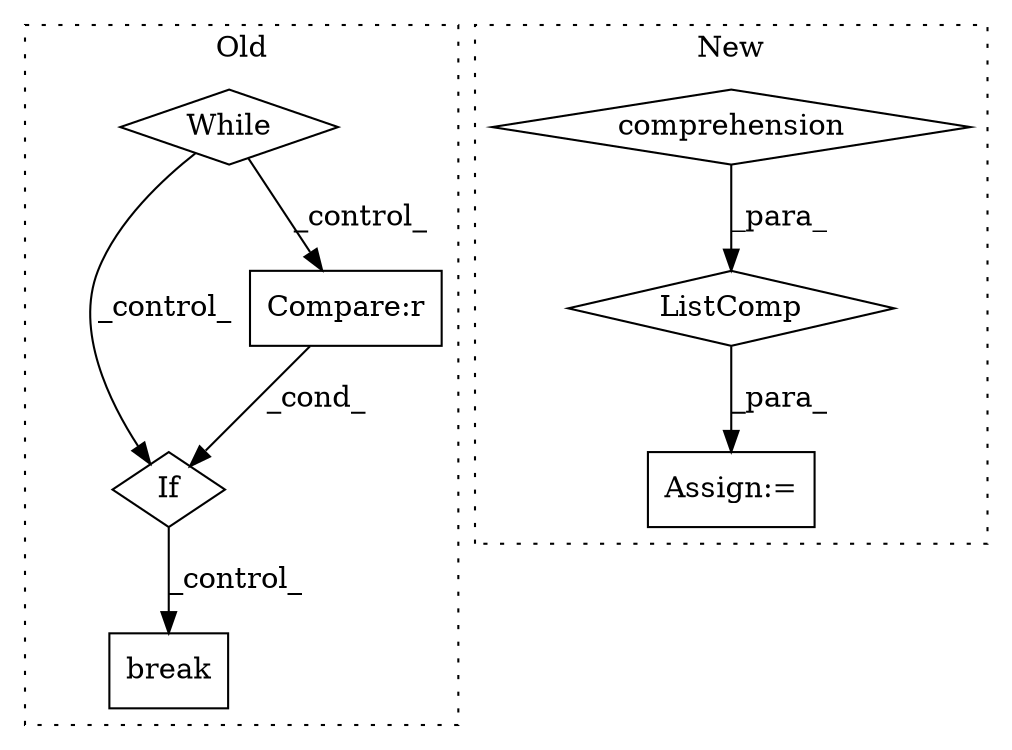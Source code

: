 digraph G {
subgraph cluster0 {
1 [label="While" a="52" s="10202,10212" l="6,14" shape="diamond"];
5 [label="If" a="96" s="10719" l="3" shape="diamond"];
6 [label="break" a="94" s="10766" l="5" shape="box"];
7 [label="Compare:r" a="40" s="10722" l="26" shape="box"];
label = "Old";
style="dotted";
}
subgraph cluster1 {
2 [label="ListComp" a="106" s="11757" l="106" shape="diamond"];
3 [label="comprehension" a="45" s="11773" l="3" shape="diamond"];
4 [label="Assign:=" a="68" s="11879" l="3" shape="box"];
label = "New";
style="dotted";
}
1 -> 5 [label="_control_"];
1 -> 7 [label="_control_"];
2 -> 4 [label="_para_"];
3 -> 2 [label="_para_"];
5 -> 6 [label="_control_"];
7 -> 5 [label="_cond_"];
}